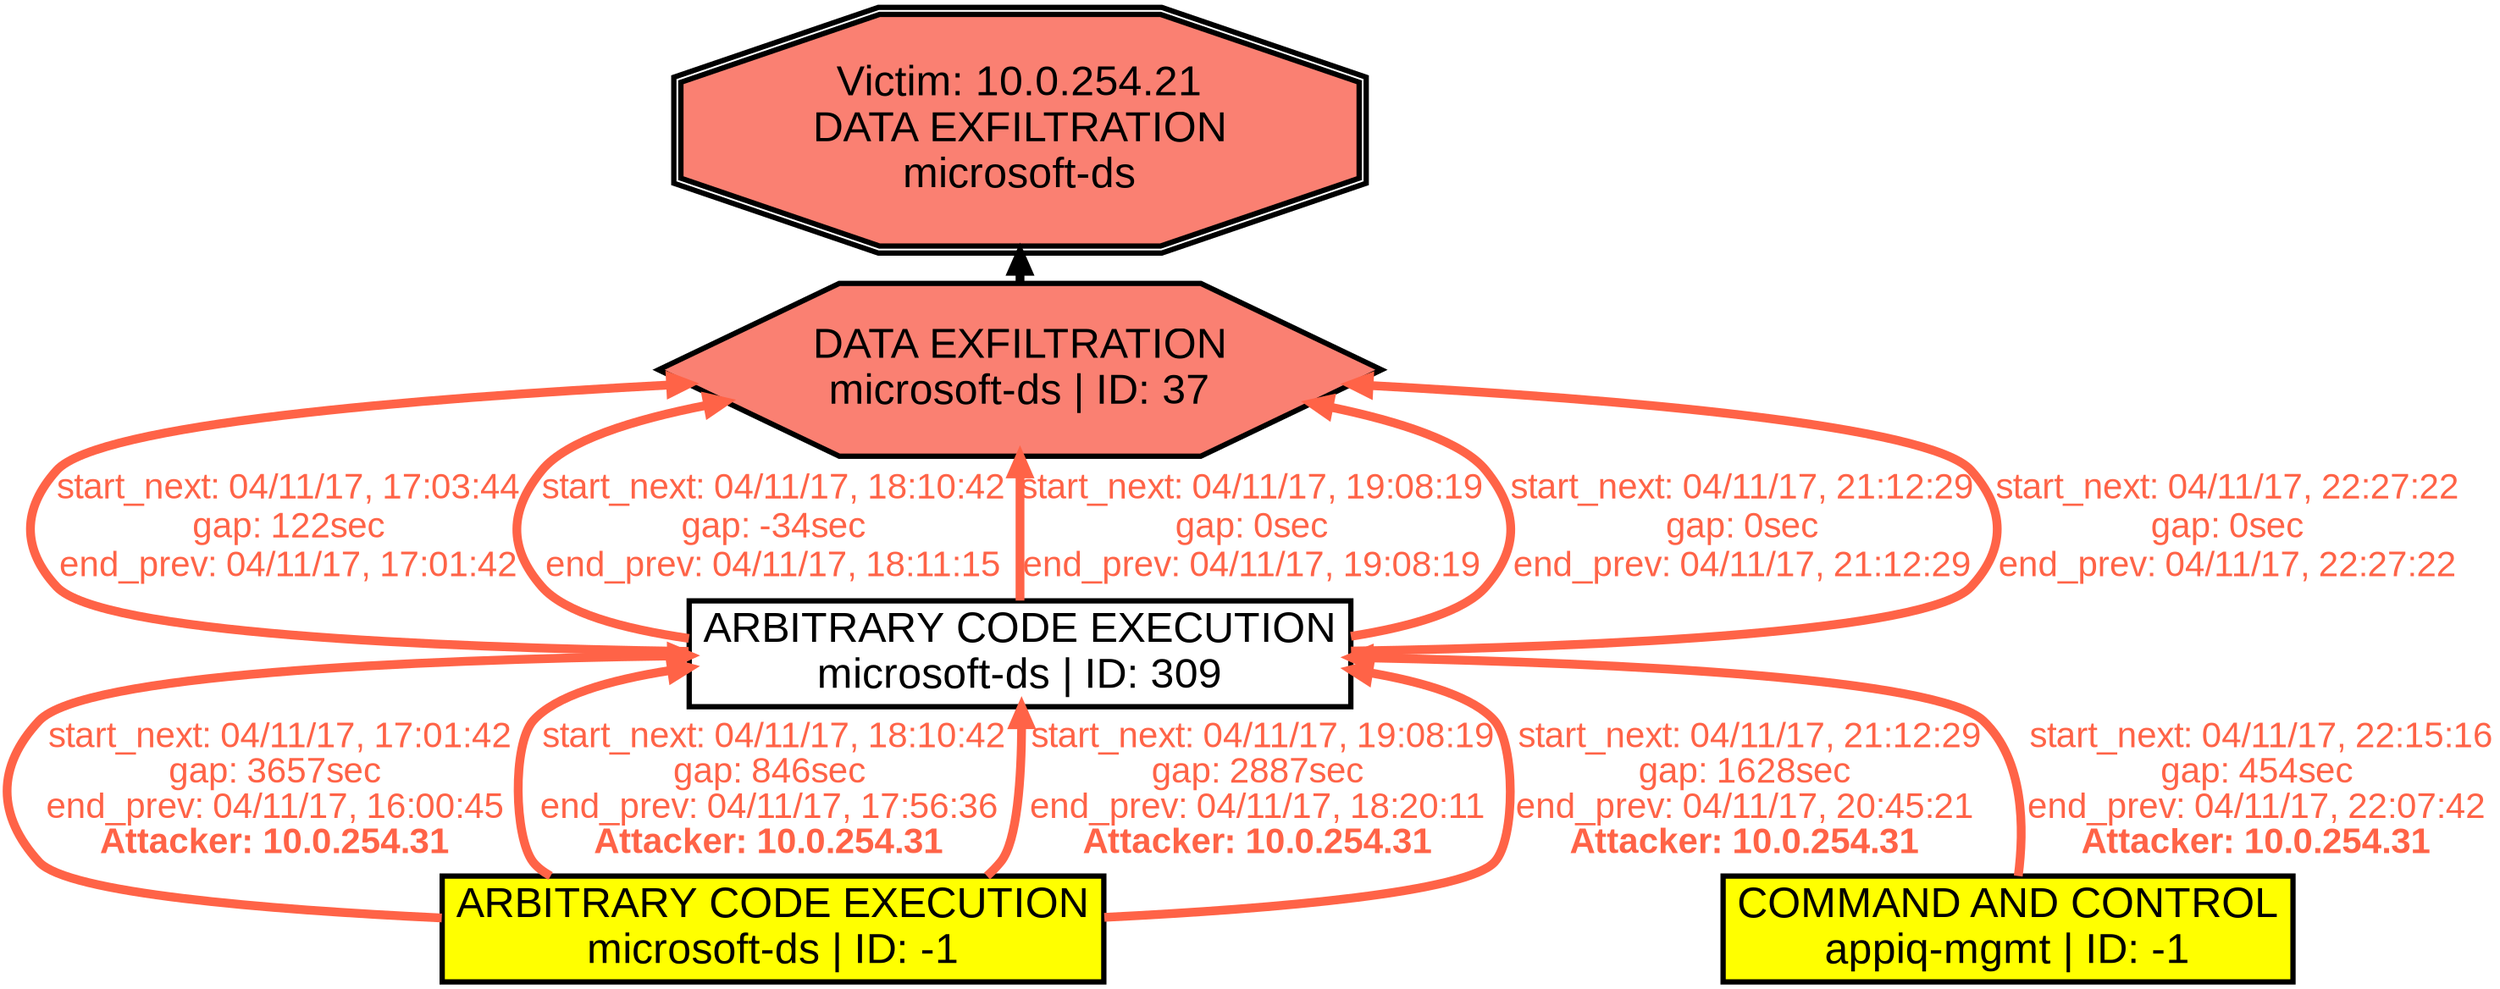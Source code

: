 digraph DATAEXFILTRATIONmicrosoftds {
rankdir="BT"; 
 graph [ nodesep="0.1", ranksep="0.02"] 
 node [ fontname=Arial, fontsize=24,penwidth=3]; 
 edge [ fontname=Arial, fontsize=20,penwidth=5 ];
"Victim: 10.0.254.21
DATA EXFILTRATION
microsoft-ds" [shape=doubleoctagon, style=filled, fillcolor=salmon];
{ rank = max; "Victim: 10.0.254.21
DATA EXFILTRATION
microsoft-ds"}
"DATA EXFILTRATION
microsoft-ds | ID: 37" -> "Victim: 10.0.254.21
DATA EXFILTRATION
microsoft-ds"
"DATA EXFILTRATION
microsoft-ds | ID: 37" [style=filled, fillcolor= salmon]
{ rank=same; "DATA EXFILTRATION
microsoft-ds | ID: 37"}
"ARBITRARY CODE EXECUTION
microsoft-ds | ID: -1" [style=filled, fillcolor= yellow]
"ARBITRARY CODE EXECUTION
microsoft-ds | ID: -1" -> "ARBITRARY CODE EXECUTION
microsoft-ds | ID: 309" [ color=tomato] [label=<<font color="tomato"> start_next: 04/11/17, 17:01:42<br/>gap: 3657sec<br/>end_prev: 04/11/17, 16:00:45</font><br/><font color="tomato"><b>Attacker: 10.0.254.31</b></font>>]
"ARBITRARY CODE EXECUTION
microsoft-ds | ID: 309" -> "DATA EXFILTRATION
microsoft-ds | ID: 37" [ label="start_next: 04/11/17, 17:03:44
gap: 122sec
end_prev: 04/11/17, 17:01:42"][ fontcolor="tomato" color=tomato]
"ARBITRARY CODE EXECUTION
microsoft-ds | ID: -1" [style=filled, fillcolor= yellow]
"ARBITRARY CODE EXECUTION
microsoft-ds | ID: -1" -> "ARBITRARY CODE EXECUTION
microsoft-ds | ID: 309" [ color=tomato] [label=<<font color="tomato"> start_next: 04/11/17, 18:10:42<br/>gap: 846sec<br/>end_prev: 04/11/17, 17:56:36</font><br/><font color="tomato"><b>Attacker: 10.0.254.31</b></font>>]
"ARBITRARY CODE EXECUTION
microsoft-ds | ID: 309" -> "DATA EXFILTRATION
microsoft-ds | ID: 37" [ label="start_next: 04/11/17, 18:10:42
gap: -34sec
end_prev: 04/11/17, 18:11:15"][ fontcolor="tomato" color=tomato]
"ARBITRARY CODE EXECUTION
microsoft-ds | ID: -1" [style=filled, fillcolor= yellow]
"ARBITRARY CODE EXECUTION
microsoft-ds | ID: -1" -> "ARBITRARY CODE EXECUTION
microsoft-ds | ID: 309" [ color=tomato] [label=<<font color="tomato"> start_next: 04/11/17, 19:08:19<br/>gap: 2887sec<br/>end_prev: 04/11/17, 18:20:11</font><br/><font color="tomato"><b>Attacker: 10.0.254.31</b></font>>]
"ARBITRARY CODE EXECUTION
microsoft-ds | ID: 309" -> "DATA EXFILTRATION
microsoft-ds | ID: 37" [ label="start_next: 04/11/17, 19:08:19
gap: 0sec
end_prev: 04/11/17, 19:08:19"][ fontcolor="tomato" color=tomato]
"ARBITRARY CODE EXECUTION
microsoft-ds | ID: -1" [style=filled, fillcolor= yellow]
"ARBITRARY CODE EXECUTION
microsoft-ds | ID: -1" -> "ARBITRARY CODE EXECUTION
microsoft-ds | ID: 309" [ color=tomato] [label=<<font color="tomato"> start_next: 04/11/17, 21:12:29<br/>gap: 1628sec<br/>end_prev: 04/11/17, 20:45:21</font><br/><font color="tomato"><b>Attacker: 10.0.254.31</b></font>>]
"ARBITRARY CODE EXECUTION
microsoft-ds | ID: 309" -> "DATA EXFILTRATION
microsoft-ds | ID: 37" [ label="start_next: 04/11/17, 21:12:29
gap: 0sec
end_prev: 04/11/17, 21:12:29"][ fontcolor="tomato" color=tomato]
"COMMAND AND CONTROL
appiq-mgmt | ID: -1" [style=filled, fillcolor= yellow]
"COMMAND AND CONTROL
appiq-mgmt | ID: -1" -> "ARBITRARY CODE EXECUTION
microsoft-ds | ID: 309" [ color=tomato] [label=<<font color="tomato"> start_next: 04/11/17, 22:15:16<br/>gap: 454sec<br/>end_prev: 04/11/17, 22:07:42</font><br/><font color="tomato"><b>Attacker: 10.0.254.31</b></font>>]
"ARBITRARY CODE EXECUTION
microsoft-ds | ID: 309" -> "DATA EXFILTRATION
microsoft-ds | ID: 37" [ label="start_next: 04/11/17, 22:27:22
gap: 0sec
end_prev: 04/11/17, 22:27:22"][ fontcolor="tomato" color=tomato]
"ARBITRARY CODE EXECUTION
microsoft-ds | ID: -1" [shape=box]
"ARBITRARY CODE EXECUTION
microsoft-ds | ID: -1" [tooltip="GPL NETBIOS SMB-DS Session Setup NTMLSSP unicode asn1 overflow attempt"]
"ARBITRARY CODE EXECUTION
microsoft-ds | ID: 309" [shape=box]
"ARBITRARY CODE EXECUTION
microsoft-ds | ID: 309" [tooltip="GPL NETBIOS SMB-DS Session Setup NTMLSSP unicode asn1 overflow attempt"]
"DATA EXFILTRATION
microsoft-ds | ID: 37" [shape=hexagon]
"DATA EXFILTRATION
microsoft-ds | ID: 37" [tooltip="GPL NETBIOS SMB-DS IPC$ unicode share access"]
"COMMAND AND CONTROL
appiq-mgmt | ID: -1" [shape=box]
"COMMAND AND CONTROL
appiq-mgmt | ID: -1" [tooltip="ET POLICY Executable and linking format (ELF) file download"]
}
